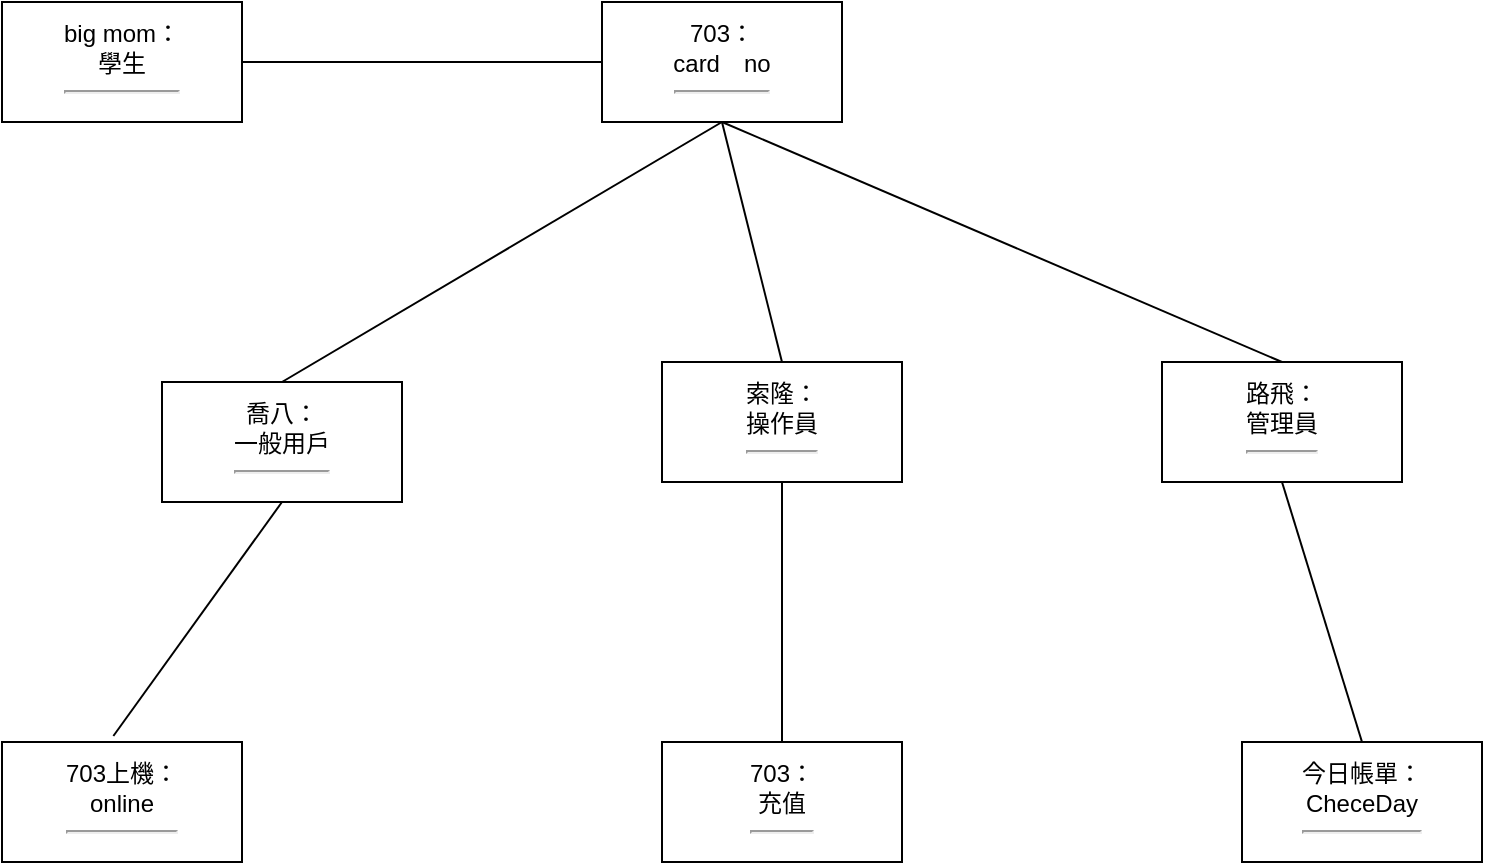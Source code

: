 <mxfile version="22.0.8" type="google">
  <diagram name="第 1 页" id="R3KFXXsRCFFiP4IZuCev">
    <mxGraphModel grid="1" page="1" gridSize="10" guides="1" tooltips="1" connect="1" arrows="1" fold="1" pageScale="1" pageWidth="827" pageHeight="1169" math="0" shadow="0">
      <root>
        <mxCell id="0" />
        <mxCell id="1" parent="0" />
        <mxCell id="NXSZCElVhn8slsT99n_t-1" value="big mom：&lt;br&gt;學生&lt;br&gt;&lt;hr&gt;" style="rounded=0;whiteSpace=wrap;html=1;" vertex="1" parent="1">
          <mxGeometry x="-760" y="130" width="120" height="60" as="geometry" />
        </mxCell>
        <mxCell id="NXSZCElVhn8slsT99n_t-2" value="703：&lt;br&gt;card　no&lt;br&gt;&lt;hr&gt;" style="rounded=0;whiteSpace=wrap;html=1;" vertex="1" parent="1">
          <mxGeometry x="-460" y="130" width="120" height="60" as="geometry" />
        </mxCell>
        <mxCell id="NXSZCElVhn8slsT99n_t-3" value="索隆：&lt;br&gt;操作員&lt;br&gt;&lt;hr&gt;" style="rounded=0;whiteSpace=wrap;html=1;" vertex="1" parent="1">
          <mxGeometry x="-430" y="310" width="120" height="60" as="geometry" />
        </mxCell>
        <mxCell id="NXSZCElVhn8slsT99n_t-4" value="喬八：&lt;br&gt;一般用戶&lt;br&gt;&lt;hr&gt;" style="rounded=0;whiteSpace=wrap;html=1;" vertex="1" parent="1">
          <mxGeometry x="-680" y="320" width="120" height="60" as="geometry" />
        </mxCell>
        <mxCell id="NXSZCElVhn8slsT99n_t-5" value="703上機：&lt;br&gt;online&lt;br&gt;&lt;hr&gt;" style="rounded=0;whiteSpace=wrap;html=1;" vertex="1" parent="1">
          <mxGeometry x="-760" y="500" width="120" height="60" as="geometry" />
        </mxCell>
        <mxCell id="NXSZCElVhn8slsT99n_t-6" value="703：&lt;br&gt;充值&lt;br&gt;&lt;hr&gt;" style="rounded=0;whiteSpace=wrap;html=1;" vertex="1" parent="1">
          <mxGeometry x="-430" y="500" width="120" height="60" as="geometry" />
        </mxCell>
        <mxCell id="NXSZCElVhn8slsT99n_t-7" value="路飛：&lt;br&gt;管理員&lt;br&gt;&lt;hr&gt;" style="rounded=0;whiteSpace=wrap;html=1;" vertex="1" parent="1">
          <mxGeometry x="-180" y="310" width="120" height="60" as="geometry" />
        </mxCell>
        <mxCell id="NXSZCElVhn8slsT99n_t-8" value="今日帳單：&lt;br&gt;CheceDay&lt;br&gt;&lt;hr&gt;" style="rounded=0;whiteSpace=wrap;html=1;" vertex="1" parent="1">
          <mxGeometry x="-140" y="500" width="120" height="60" as="geometry" />
        </mxCell>
        <mxCell id="NXSZCElVhn8slsT99n_t-9" value="" style="endArrow=none;html=1;rounded=0;exitX=1;exitY=0.5;exitDx=0;exitDy=0;entryX=0;entryY=0.5;entryDx=0;entryDy=0;" edge="1" parent="1" source="NXSZCElVhn8slsT99n_t-1" target="NXSZCElVhn8slsT99n_t-2">
          <mxGeometry width="50" height="50" relative="1" as="geometry">
            <mxPoint x="-610" y="180" as="sourcePoint" />
            <mxPoint x="-560" y="130" as="targetPoint" />
          </mxGeometry>
        </mxCell>
        <mxCell id="NXSZCElVhn8slsT99n_t-10" value="" style="endArrow=none;html=1;rounded=0;entryX=0.5;entryY=1;entryDx=0;entryDy=0;exitX=0.5;exitY=0;exitDx=0;exitDy=0;" edge="1" parent="1" source="NXSZCElVhn8slsT99n_t-4" target="NXSZCElVhn8slsT99n_t-2">
          <mxGeometry width="50" height="50" relative="1" as="geometry">
            <mxPoint x="-340" y="290" as="sourcePoint" />
            <mxPoint x="-290" y="240" as="targetPoint" />
          </mxGeometry>
        </mxCell>
        <mxCell id="NXSZCElVhn8slsT99n_t-11" value="" style="endArrow=none;html=1;rounded=0;exitX=0.5;exitY=0;exitDx=0;exitDy=0;" edge="1" parent="1" source="NXSZCElVhn8slsT99n_t-3">
          <mxGeometry width="50" height="50" relative="1" as="geometry">
            <mxPoint x="-400" y="270" as="sourcePoint" />
            <mxPoint x="-400" y="190" as="targetPoint" />
          </mxGeometry>
        </mxCell>
        <mxCell id="NXSZCElVhn8slsT99n_t-12" value="" style="endArrow=none;html=1;rounded=0;entryX=0.5;entryY=0;entryDx=0;entryDy=0;" edge="1" parent="1" target="NXSZCElVhn8slsT99n_t-7">
          <mxGeometry width="50" height="50" relative="1" as="geometry">
            <mxPoint x="-400" y="190" as="sourcePoint" />
            <mxPoint x="-290" y="240" as="targetPoint" />
          </mxGeometry>
        </mxCell>
        <mxCell id="NXSZCElVhn8slsT99n_t-13" value="" style="endArrow=none;html=1;rounded=0;entryX=0.5;entryY=1;entryDx=0;entryDy=0;exitX=0.5;exitY=0;exitDx=0;exitDy=0;" edge="1" parent="1" source="NXSZCElVhn8slsT99n_t-8" target="NXSZCElVhn8slsT99n_t-7">
          <mxGeometry width="50" height="50" relative="1" as="geometry">
            <mxPoint x="-340" y="430" as="sourcePoint" />
            <mxPoint x="-290" y="380" as="targetPoint" />
          </mxGeometry>
        </mxCell>
        <mxCell id="NXSZCElVhn8slsT99n_t-14" value="" style="endArrow=none;html=1;rounded=0;entryX=0.5;entryY=1;entryDx=0;entryDy=0;exitX=0.5;exitY=0;exitDx=0;exitDy=0;" edge="1" parent="1" source="NXSZCElVhn8slsT99n_t-6" target="NXSZCElVhn8slsT99n_t-3">
          <mxGeometry width="50" height="50" relative="1" as="geometry">
            <mxPoint x="-340" y="430" as="sourcePoint" />
            <mxPoint x="-290" y="380" as="targetPoint" />
          </mxGeometry>
        </mxCell>
        <mxCell id="NXSZCElVhn8slsT99n_t-15" value="" style="endArrow=none;html=1;rounded=0;entryX=0.5;entryY=1;entryDx=0;entryDy=0;exitX=0.464;exitY=-0.05;exitDx=0;exitDy=0;exitPerimeter=0;" edge="1" parent="1" source="NXSZCElVhn8slsT99n_t-5" target="NXSZCElVhn8slsT99n_t-4">
          <mxGeometry width="50" height="50" relative="1" as="geometry">
            <mxPoint x="-340" y="430" as="sourcePoint" />
            <mxPoint x="-290" y="380" as="targetPoint" />
          </mxGeometry>
        </mxCell>
      </root>
    </mxGraphModel>
  </diagram>
</mxfile>
